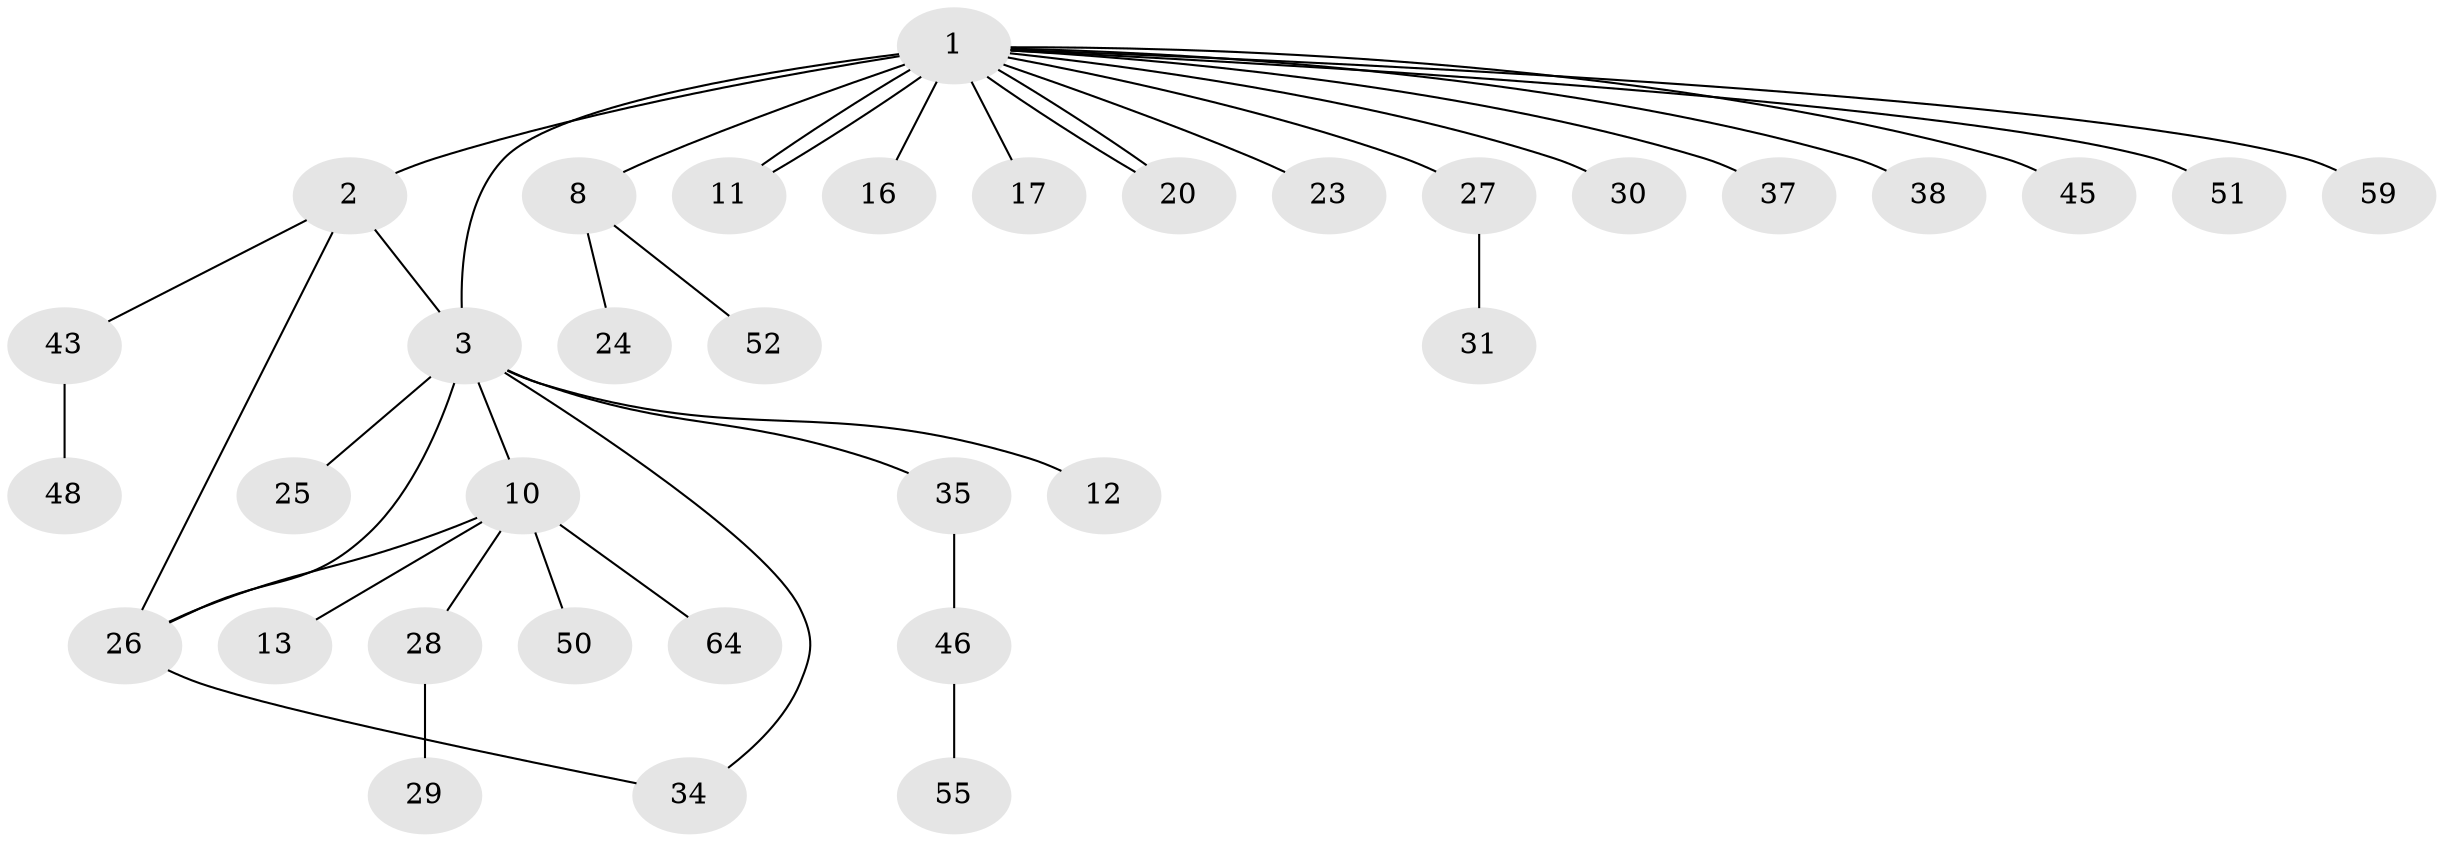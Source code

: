 // original degree distribution, {24: 0.014705882352941176, 3: 0.08823529411764706, 7: 0.029411764705882353, 2: 0.22058823529411764, 6: 0.029411764705882353, 5: 0.04411764705882353, 1: 0.5441176470588235, 4: 0.029411764705882353}
// Generated by graph-tools (version 1.1) at 2025/14/03/09/25 04:14:21]
// undirected, 34 vertices, 39 edges
graph export_dot {
graph [start="1"]
  node [color=gray90,style=filled];
  1 [super="+33+15+18+7+4+39+58"];
  2 [super="+32+57"];
  3 [super="+19+6+5"];
  8;
  10 [super="+14+21"];
  11;
  12;
  13;
  16;
  17;
  20;
  23;
  24;
  25;
  26 [super="+54+49"];
  27 [super="+61+68"];
  28;
  29;
  30;
  31 [super="+65"];
  34;
  35;
  37 [super="+44"];
  38;
  43;
  45;
  46 [super="+47"];
  48;
  50;
  51;
  52;
  55;
  59;
  64;
  1 -- 2 [weight=3];
  1 -- 3 [weight=4];
  1 -- 8;
  1 -- 11;
  1 -- 11;
  1 -- 17;
  1 -- 20;
  1 -- 20;
  1 -- 23;
  1 -- 30;
  1 -- 37;
  1 -- 38;
  1 -- 45;
  1 -- 59;
  1 -- 51;
  1 -- 16;
  1 -- 27;
  2 -- 26;
  2 -- 43;
  2 -- 3;
  3 -- 12;
  3 -- 26;
  3 -- 35;
  3 -- 34;
  3 -- 25;
  3 -- 10;
  8 -- 24;
  8 -- 52;
  10 -- 13;
  10 -- 28;
  10 -- 26;
  10 -- 64;
  10 -- 50;
  26 -- 34;
  27 -- 31;
  28 -- 29;
  35 -- 46;
  43 -- 48;
  46 -- 55;
}

